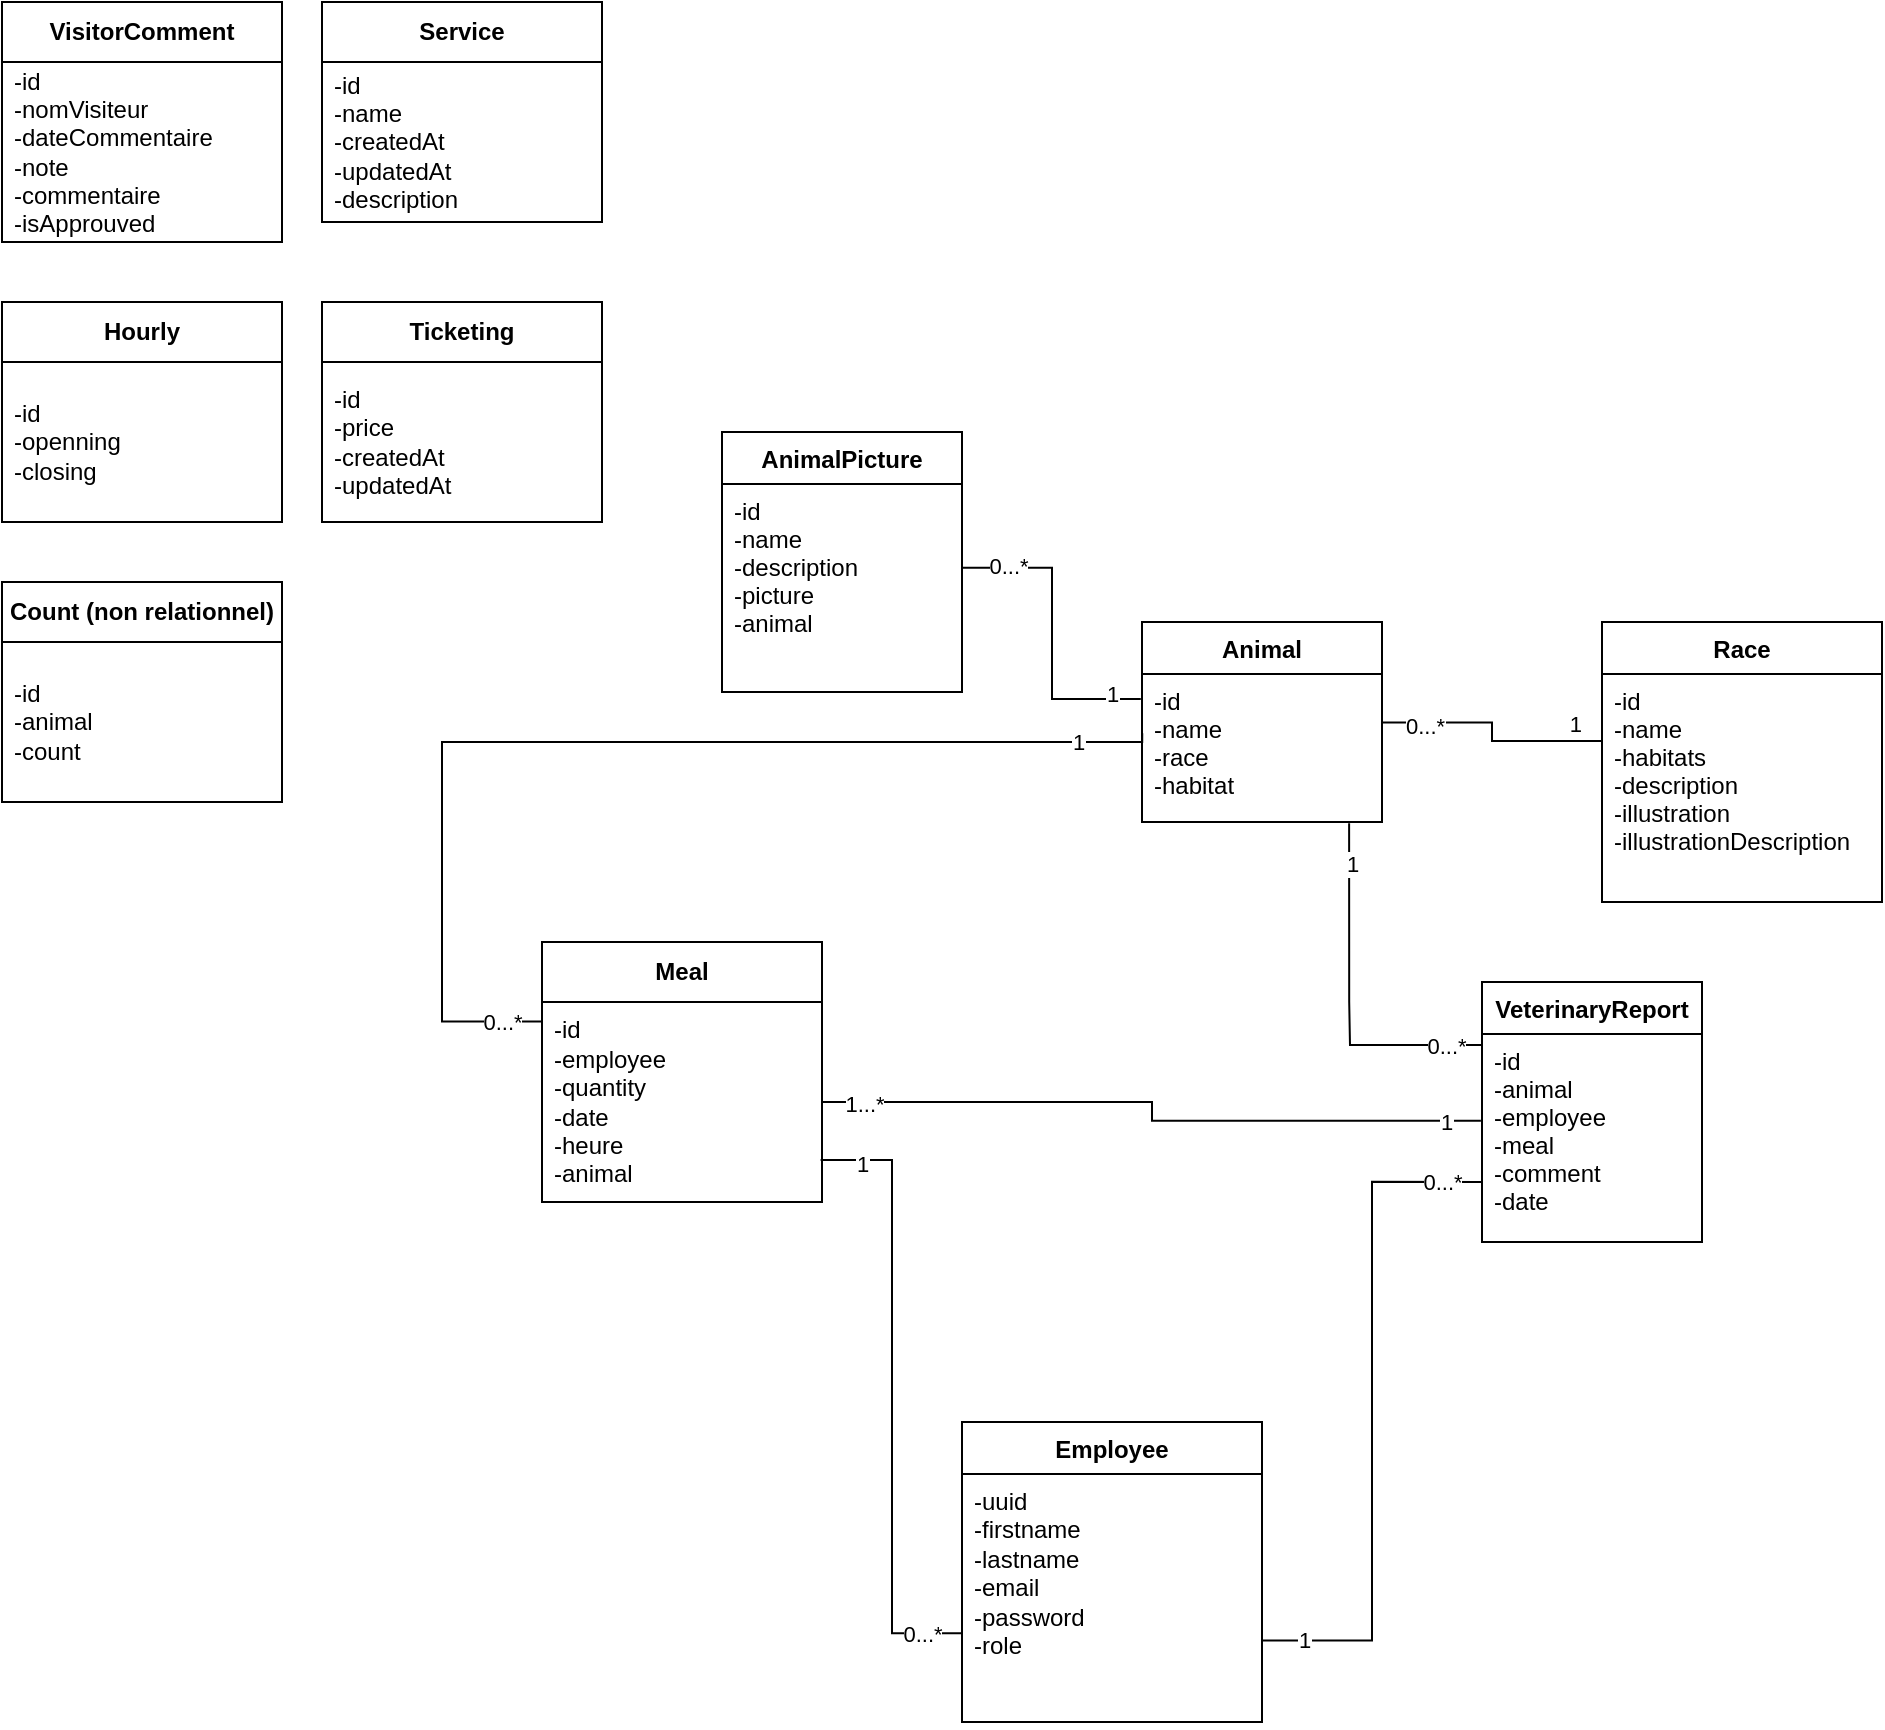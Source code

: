 <mxfile version="24.6.4" type="github">
  <diagram id="C5RBs43oDa-KdzZeNtuy" name="Page-1">
    <mxGraphModel dx="1993" dy="763" grid="1" gridSize="10" guides="1" tooltips="1" connect="1" arrows="1" fold="1" page="1" pageScale="1" pageWidth="827" pageHeight="1169" math="0" shadow="0">
      <root>
        <mxCell id="WIyWlLk6GJQsqaUBKTNV-0" />
        <mxCell id="WIyWlLk6GJQsqaUBKTNV-1" parent="WIyWlLk6GJQsqaUBKTNV-0" />
        <mxCell id="zkfFHV4jXpPFQw0GAbJ--0" value="Animal" style="swimlane;fontStyle=1;align=center;verticalAlign=top;childLayout=stackLayout;horizontal=1;startSize=26;horizontalStack=0;resizeParent=1;resizeLast=0;collapsible=1;marginBottom=0;rounded=0;shadow=0;strokeWidth=1;" parent="WIyWlLk6GJQsqaUBKTNV-1" vertex="1">
          <mxGeometry x="280" y="680" width="120" height="100" as="geometry">
            <mxRectangle x="230" y="140" width="160" height="26" as="alternateBounds" />
          </mxGeometry>
        </mxCell>
        <mxCell id="zkfFHV4jXpPFQw0GAbJ--1" value="-id&#xa;-name&#xa;-race&#xa;-habitat" style="text;align=left;verticalAlign=top;spacingLeft=4;spacingRight=4;overflow=hidden;rotatable=0;points=[[0,0.5],[1,0.5]];portConstraint=eastwest;" parent="zkfFHV4jXpPFQw0GAbJ--0" vertex="1">
          <mxGeometry y="26" width="120" height="74" as="geometry" />
        </mxCell>
        <mxCell id="1RMl9HKk7_kiOttYkBYu-0" value="Race" style="swimlane;fontStyle=1;align=center;verticalAlign=top;childLayout=stackLayout;horizontal=1;startSize=26;horizontalStack=0;resizeParent=1;resizeLast=0;collapsible=1;marginBottom=0;rounded=0;shadow=0;strokeWidth=1;" parent="WIyWlLk6GJQsqaUBKTNV-1" vertex="1">
          <mxGeometry x="510" y="680" width="140" height="140" as="geometry">
            <mxRectangle x="230" y="140" width="160" height="26" as="alternateBounds" />
          </mxGeometry>
        </mxCell>
        <mxCell id="1RMl9HKk7_kiOttYkBYu-1" value="-id&#xa;-name&#xa;-habitats&#xa;-description&#xa;-illustration&#xa;-illustrationDescription" style="text;align=left;verticalAlign=top;spacingLeft=4;spacingRight=4;overflow=hidden;rotatable=0;points=[[0,0.5],[1,0.5]];portConstraint=eastwest;" parent="1RMl9HKk7_kiOttYkBYu-0" vertex="1">
          <mxGeometry y="26" width="140" height="114" as="geometry" />
        </mxCell>
        <mxCell id="1RMl9HKk7_kiOttYkBYu-32" value="" style="endArrow=none;html=1;edgeStyle=orthogonalEdgeStyle;rounded=0;strokeColor=default;curved=0;exitX=0.997;exitY=0.328;exitDx=0;exitDy=0;exitPerimeter=0;entryX=0.002;entryY=0.294;entryDx=0;entryDy=0;entryPerimeter=0;" parent="WIyWlLk6GJQsqaUBKTNV-1" source="zkfFHV4jXpPFQw0GAbJ--1" target="1RMl9HKk7_kiOttYkBYu-1" edge="1">
          <mxGeometry relative="1" as="geometry">
            <mxPoint x="400" y="780" as="sourcePoint" />
            <mxPoint x="520" y="740" as="targetPoint" />
            <Array as="points" />
          </mxGeometry>
        </mxCell>
        <mxCell id="1RMl9HKk7_kiOttYkBYu-33" value="0...*" style="edgeLabel;resizable=0;html=1;align=left;verticalAlign=bottom;" parent="1RMl9HKk7_kiOttYkBYu-32" connectable="0" vertex="1">
          <mxGeometry x="-1" relative="1" as="geometry">
            <mxPoint x="10" y="10" as="offset" />
          </mxGeometry>
        </mxCell>
        <mxCell id="1RMl9HKk7_kiOttYkBYu-34" value="1" style="edgeLabel;resizable=0;html=1;align=right;verticalAlign=bottom;" parent="1RMl9HKk7_kiOttYkBYu-32" connectable="0" vertex="1">
          <mxGeometry x="1" relative="1" as="geometry">
            <mxPoint x="-10" as="offset" />
          </mxGeometry>
        </mxCell>
        <mxCell id="1RMl9HKk7_kiOttYkBYu-52" value="Employee" style="swimlane;fontStyle=1;align=center;verticalAlign=top;childLayout=stackLayout;horizontal=1;startSize=26;horizontalStack=0;resizeParent=1;resizeParentMax=0;resizeLast=0;collapsible=1;marginBottom=0;whiteSpace=wrap;html=1;" parent="WIyWlLk6GJQsqaUBKTNV-1" vertex="1">
          <mxGeometry x="190" y="1080" width="150" height="150" as="geometry" />
        </mxCell>
        <mxCell id="1RMl9HKk7_kiOttYkBYu-53" value="-uuid&lt;div&gt;-firstname&lt;/div&gt;&lt;div&gt;-lastname&lt;br&gt;&lt;div&gt;-email&lt;/div&gt;&lt;div&gt;-password&lt;/div&gt;&lt;div&gt;-role&lt;/div&gt;&lt;/div&gt;" style="text;strokeColor=none;fillColor=none;align=left;verticalAlign=top;spacingLeft=4;spacingRight=4;overflow=hidden;rotatable=0;points=[[0,0.5],[1,0.5]];portConstraint=eastwest;whiteSpace=wrap;html=1;" parent="1RMl9HKk7_kiOttYkBYu-52" vertex="1">
          <mxGeometry y="26" width="150" height="124" as="geometry" />
        </mxCell>
        <mxCell id="8nh0N_o-09KSPw2Pu6wE-0" value="&lt;b&gt;Service&lt;/b&gt;" style="swimlane;fontStyle=0;childLayout=stackLayout;horizontal=1;startSize=30;horizontalStack=0;resizeParent=1;resizeParentMax=0;resizeLast=0;collapsible=1;marginBottom=0;whiteSpace=wrap;html=1;" parent="WIyWlLk6GJQsqaUBKTNV-1" vertex="1">
          <mxGeometry x="-130" y="370" width="140" height="110" as="geometry">
            <mxRectangle x="-280" y="20" width="120" height="30" as="alternateBounds" />
          </mxGeometry>
        </mxCell>
        <mxCell id="8nh0N_o-09KSPw2Pu6wE-1" value="-id&lt;div&gt;-name&lt;/div&gt;&lt;div&gt;-createdAt&lt;/div&gt;&lt;div&gt;-updatedAt&lt;/div&gt;&lt;div&gt;-description&lt;/div&gt;" style="text;strokeColor=none;fillColor=none;align=left;verticalAlign=middle;spacingLeft=4;spacingRight=4;overflow=hidden;points=[[0,0.5],[1,0.5]];portConstraint=eastwest;rotatable=0;whiteSpace=wrap;html=1;" parent="8nh0N_o-09KSPw2Pu6wE-0" vertex="1">
          <mxGeometry y="30" width="140" height="80" as="geometry" />
        </mxCell>
        <mxCell id="8nh0N_o-09KSPw2Pu6wE-5" value="AnimalPicture" style="swimlane;fontStyle=1;align=center;verticalAlign=top;childLayout=stackLayout;horizontal=1;startSize=26;horizontalStack=0;resizeParent=1;resizeLast=0;collapsible=1;marginBottom=0;rounded=0;shadow=0;strokeWidth=1;" parent="WIyWlLk6GJQsqaUBKTNV-1" vertex="1">
          <mxGeometry x="70" y="585" width="120" height="130" as="geometry">
            <mxRectangle x="230" y="140" width="160" height="26" as="alternateBounds" />
          </mxGeometry>
        </mxCell>
        <mxCell id="8nh0N_o-09KSPw2Pu6wE-6" value="-id&#xa;-name&#xa;-description&#xa;-picture&#xa;-animal" style="text;align=left;verticalAlign=top;spacingLeft=4;spacingRight=4;overflow=hidden;rotatable=0;points=[[0,0.5],[1,0.5]];portConstraint=eastwest;" parent="8nh0N_o-09KSPw2Pu6wE-5" vertex="1">
          <mxGeometry y="26" width="120" height="104" as="geometry" />
        </mxCell>
        <mxCell id="8nh0N_o-09KSPw2Pu6wE-14" value="&lt;b&gt;Count (non relationnel)&lt;/b&gt;" style="swimlane;fontStyle=0;childLayout=stackLayout;horizontal=1;startSize=30;horizontalStack=0;resizeParent=1;resizeParentMax=0;resizeLast=0;collapsible=1;marginBottom=0;whiteSpace=wrap;html=1;" parent="WIyWlLk6GJQsqaUBKTNV-1" vertex="1">
          <mxGeometry x="-290" y="660" width="140" height="110" as="geometry">
            <mxRectangle x="-280" y="20" width="120" height="30" as="alternateBounds" />
          </mxGeometry>
        </mxCell>
        <mxCell id="8nh0N_o-09KSPw2Pu6wE-15" value="-id&lt;div&gt;-animal&lt;/div&gt;&lt;div&gt;-count&lt;/div&gt;" style="text;strokeColor=none;fillColor=none;align=left;verticalAlign=middle;spacingLeft=4;spacingRight=4;overflow=hidden;points=[[0,0.5],[1,0.5]];portConstraint=eastwest;rotatable=0;whiteSpace=wrap;html=1;" parent="8nh0N_o-09KSPw2Pu6wE-14" vertex="1">
          <mxGeometry y="30" width="140" height="80" as="geometry" />
        </mxCell>
        <mxCell id="8nh0N_o-09KSPw2Pu6wE-16" value="&lt;b&gt;Ticketing&lt;/b&gt;" style="swimlane;fontStyle=0;childLayout=stackLayout;horizontal=1;startSize=30;horizontalStack=0;resizeParent=1;resizeParentMax=0;resizeLast=0;collapsible=1;marginBottom=0;whiteSpace=wrap;html=1;" parent="WIyWlLk6GJQsqaUBKTNV-1" vertex="1">
          <mxGeometry x="-130" y="520" width="140" height="110" as="geometry">
            <mxRectangle x="-280" y="20" width="120" height="30" as="alternateBounds" />
          </mxGeometry>
        </mxCell>
        <mxCell id="8nh0N_o-09KSPw2Pu6wE-17" value="-id&lt;div&gt;-price&lt;/div&gt;&lt;div&gt;-createdAt&lt;/div&gt;&lt;div&gt;-updatedAt&lt;/div&gt;" style="text;strokeColor=none;fillColor=none;align=left;verticalAlign=middle;spacingLeft=4;spacingRight=4;overflow=hidden;points=[[0,0.5],[1,0.5]];portConstraint=eastwest;rotatable=0;whiteSpace=wrap;html=1;" parent="8nh0N_o-09KSPw2Pu6wE-16" vertex="1">
          <mxGeometry y="30" width="140" height="80" as="geometry" />
        </mxCell>
        <mxCell id="8nh0N_o-09KSPw2Pu6wE-18" value="&lt;b&gt;Hourly&lt;/b&gt;" style="swimlane;fontStyle=0;childLayout=stackLayout;horizontal=1;startSize=30;horizontalStack=0;resizeParent=1;resizeParentMax=0;resizeLast=0;collapsible=1;marginBottom=0;whiteSpace=wrap;html=1;" parent="WIyWlLk6GJQsqaUBKTNV-1" vertex="1">
          <mxGeometry x="-290" y="520" width="140" height="110" as="geometry">
            <mxRectangle x="-280" y="20" width="120" height="30" as="alternateBounds" />
          </mxGeometry>
        </mxCell>
        <mxCell id="8nh0N_o-09KSPw2Pu6wE-19" value="-id&lt;div&gt;-openning&lt;/div&gt;&lt;div&gt;-closing&lt;/div&gt;" style="text;strokeColor=none;fillColor=none;align=left;verticalAlign=middle;spacingLeft=4;spacingRight=4;overflow=hidden;points=[[0,0.5],[1,0.5]];portConstraint=eastwest;rotatable=0;whiteSpace=wrap;html=1;" parent="8nh0N_o-09KSPw2Pu6wE-18" vertex="1">
          <mxGeometry y="30" width="140" height="80" as="geometry" />
        </mxCell>
        <mxCell id="8nh0N_o-09KSPw2Pu6wE-20" value="&lt;b&gt;VisitorComment&lt;/b&gt;" style="swimlane;fontStyle=0;childLayout=stackLayout;horizontal=1;startSize=30;horizontalStack=0;resizeParent=1;resizeParentMax=0;resizeLast=0;collapsible=1;marginBottom=0;whiteSpace=wrap;html=1;" parent="WIyWlLk6GJQsqaUBKTNV-1" vertex="1">
          <mxGeometry x="-290" y="370" width="140" height="120" as="geometry">
            <mxRectangle x="-280" y="20" width="120" height="30" as="alternateBounds" />
          </mxGeometry>
        </mxCell>
        <mxCell id="8nh0N_o-09KSPw2Pu6wE-21" value="-id&lt;div&gt;-nomVisiteur&lt;/div&gt;&lt;div&gt;-dateCommentaire&lt;/div&gt;&lt;div&gt;-note&lt;/div&gt;&lt;div&gt;-commentaire&lt;/div&gt;&lt;div&gt;-isApprouved&lt;/div&gt;" style="text;strokeColor=none;fillColor=none;align=left;verticalAlign=middle;spacingLeft=4;spacingRight=4;overflow=hidden;points=[[0,0.5],[1,0.5]];portConstraint=eastwest;rotatable=0;whiteSpace=wrap;html=1;" parent="8nh0N_o-09KSPw2Pu6wE-20" vertex="1">
          <mxGeometry y="30" width="140" height="90" as="geometry" />
        </mxCell>
        <mxCell id="57ifcudxurt9lMdkbxTo-0" value="VeterinaryReport" style="swimlane;fontStyle=1;align=center;verticalAlign=top;childLayout=stackLayout;horizontal=1;startSize=26;horizontalStack=0;resizeParent=1;resizeLast=0;collapsible=1;marginBottom=0;rounded=0;shadow=0;strokeWidth=1;" parent="WIyWlLk6GJQsqaUBKTNV-1" vertex="1">
          <mxGeometry x="450" y="860" width="110" height="130" as="geometry">
            <mxRectangle x="230" y="140" width="160" height="26" as="alternateBounds" />
          </mxGeometry>
        </mxCell>
        <mxCell id="57ifcudxurt9lMdkbxTo-1" value="-id&#xa;-animal&#xa;-employee&#xa;-meal&#xa;-comment&#xa;-date" style="text;align=left;verticalAlign=top;spacingLeft=4;spacingRight=4;overflow=hidden;rotatable=0;points=[[0,0.5],[1,0.5]];portConstraint=eastwest;" parent="57ifcudxurt9lMdkbxTo-0" vertex="1">
          <mxGeometry y="26" width="110" height="104" as="geometry" />
        </mxCell>
        <mxCell id="57ifcudxurt9lMdkbxTo-2" value="" style="endArrow=none;html=1;rounded=0;exitX=0.863;exitY=1.009;exitDx=0;exitDy=0;exitPerimeter=0;edgeStyle=orthogonalEdgeStyle;entryX=-0.001;entryY=0.053;entryDx=0;entryDy=0;entryPerimeter=0;" parent="WIyWlLk6GJQsqaUBKTNV-1" source="zkfFHV4jXpPFQw0GAbJ--1" target="57ifcudxurt9lMdkbxTo-1" edge="1">
          <mxGeometry width="50" height="50" relative="1" as="geometry">
            <mxPoint x="540" y="830" as="sourcePoint" />
            <mxPoint x="500" y="880" as="targetPoint" />
            <Array as="points">
              <mxPoint x="384" y="870" />
              <mxPoint x="384" y="870" />
            </Array>
          </mxGeometry>
        </mxCell>
        <mxCell id="HcMBlUanDdSGPhna4XNn-16" value="0...*" style="edgeLabel;html=1;align=center;verticalAlign=middle;resizable=0;points=[];" parent="57ifcudxurt9lMdkbxTo-2" vertex="1" connectable="0">
          <mxGeometry x="0.86" relative="1" as="geometry">
            <mxPoint x="-6" as="offset" />
          </mxGeometry>
        </mxCell>
        <mxCell id="HcMBlUanDdSGPhna4XNn-34" value="1" style="edgeLabel;html=1;align=center;verticalAlign=middle;resizable=0;points=[];" parent="57ifcudxurt9lMdkbxTo-2" vertex="1" connectable="0">
          <mxGeometry x="-0.773" y="1" relative="1" as="geometry">
            <mxPoint as="offset" />
          </mxGeometry>
        </mxCell>
        <mxCell id="57ifcudxurt9lMdkbxTo-9" value="" style="endArrow=none;html=1;rounded=0;exitX=1.003;exitY=0.671;exitDx=0;exitDy=0;exitPerimeter=0;edgeStyle=orthogonalEdgeStyle;entryX=-0.001;entryY=0.711;entryDx=0;entryDy=0;entryPerimeter=0;" parent="WIyWlLk6GJQsqaUBKTNV-1" source="1RMl9HKk7_kiOttYkBYu-53" target="57ifcudxurt9lMdkbxTo-1" edge="1">
          <mxGeometry width="50" height="50" relative="1" as="geometry">
            <mxPoint x="330" y="1190" as="sourcePoint" />
            <mxPoint x="450" y="960" as="targetPoint" />
            <Array as="points">
              <mxPoint x="395" y="1189" />
              <mxPoint x="395" y="960" />
            </Array>
          </mxGeometry>
        </mxCell>
        <mxCell id="HcMBlUanDdSGPhna4XNn-17" value="0...*" style="edgeLabel;html=1;align=center;verticalAlign=middle;resizable=0;points=[];" parent="57ifcudxurt9lMdkbxTo-9" vertex="1" connectable="0">
          <mxGeometry x="0.94" relative="1" as="geometry">
            <mxPoint x="-10" as="offset" />
          </mxGeometry>
        </mxCell>
        <mxCell id="HcMBlUanDdSGPhna4XNn-25" value="1" style="edgeLabel;html=1;align=center;verticalAlign=middle;resizable=0;points=[];" parent="57ifcudxurt9lMdkbxTo-9" vertex="1" connectable="0">
          <mxGeometry x="-0.942" relative="1" as="geometry">
            <mxPoint x="10" as="offset" />
          </mxGeometry>
        </mxCell>
        <mxCell id="57ifcudxurt9lMdkbxTo-20" value="" style="endArrow=none;html=1;rounded=0;exitX=1.004;exitY=0.403;exitDx=0;exitDy=0;exitPerimeter=0;entryX=-0.005;entryY=0.169;entryDx=0;entryDy=0;entryPerimeter=0;edgeStyle=orthogonalEdgeStyle;" parent="WIyWlLk6GJQsqaUBKTNV-1" source="8nh0N_o-09KSPw2Pu6wE-6" target="zkfFHV4jXpPFQw0GAbJ--1" edge="1">
          <mxGeometry width="50" height="50" relative="1" as="geometry">
            <mxPoint x="230" y="860" as="sourcePoint" />
            <mxPoint x="280" y="810" as="targetPoint" />
          </mxGeometry>
        </mxCell>
        <mxCell id="HcMBlUanDdSGPhna4XNn-7" value="0...*" style="edgeLabel;html=1;align=center;verticalAlign=middle;resizable=0;points=[];" parent="57ifcudxurt9lMdkbxTo-20" vertex="1" connectable="0">
          <mxGeometry x="-0.714" y="1" relative="1" as="geometry">
            <mxPoint as="offset" />
          </mxGeometry>
        </mxCell>
        <mxCell id="HcMBlUanDdSGPhna4XNn-8" value="1" style="edgeLabel;html=1;align=center;verticalAlign=middle;resizable=0;points=[];" parent="57ifcudxurt9lMdkbxTo-20" vertex="1" connectable="0">
          <mxGeometry x="0.811" y="3" relative="1" as="geometry">
            <mxPoint as="offset" />
          </mxGeometry>
        </mxCell>
        <mxCell id="HcMBlUanDdSGPhna4XNn-0" value="&lt;b&gt;Meal&lt;/b&gt;" style="swimlane;fontStyle=0;childLayout=stackLayout;horizontal=1;startSize=30;horizontalStack=0;resizeParent=1;resizeParentMax=0;resizeLast=0;collapsible=1;marginBottom=0;whiteSpace=wrap;html=1;" parent="WIyWlLk6GJQsqaUBKTNV-1" vertex="1">
          <mxGeometry x="-20" y="840" width="140" height="130" as="geometry">
            <mxRectangle x="-280" y="20" width="120" height="30" as="alternateBounds" />
          </mxGeometry>
        </mxCell>
        <mxCell id="HcMBlUanDdSGPhna4XNn-1" value="-id&lt;div&gt;-employee&lt;br&gt;&lt;div&gt;-quantity&lt;/div&gt;&lt;div&gt;-date&lt;/div&gt;&lt;/div&gt;&lt;div&gt;-heure&lt;/div&gt;&lt;div&gt;-animal&lt;/div&gt;" style="text;strokeColor=none;fillColor=none;align=left;verticalAlign=middle;spacingLeft=4;spacingRight=4;overflow=hidden;points=[[0,0.5],[1,0.5]];portConstraint=eastwest;rotatable=0;whiteSpace=wrap;html=1;" parent="HcMBlUanDdSGPhna4XNn-0" vertex="1">
          <mxGeometry y="30" width="140" height="100" as="geometry" />
        </mxCell>
        <mxCell id="HcMBlUanDdSGPhna4XNn-2" value="" style="endArrow=none;html=1;rounded=0;entryX=0.995;entryY=0.79;entryDx=0;entryDy=0;entryPerimeter=0;exitX=0.001;exitY=0.642;exitDx=0;exitDy=0;exitPerimeter=0;edgeStyle=orthogonalEdgeStyle;" parent="WIyWlLk6GJQsqaUBKTNV-1" source="1RMl9HKk7_kiOttYkBYu-53" target="HcMBlUanDdSGPhna4XNn-1" edge="1">
          <mxGeometry width="50" height="50" relative="1" as="geometry">
            <mxPoint x="90" y="920" as="sourcePoint" />
            <mxPoint x="140" y="870" as="targetPoint" />
          </mxGeometry>
        </mxCell>
        <mxCell id="HcMBlUanDdSGPhna4XNn-27" value="0...*" style="edgeLabel;html=1;align=center;verticalAlign=middle;resizable=0;points=[];" parent="HcMBlUanDdSGPhna4XNn-2" vertex="1" connectable="0">
          <mxGeometry x="-0.799" relative="1" as="geometry">
            <mxPoint x="11" as="offset" />
          </mxGeometry>
        </mxCell>
        <mxCell id="HcMBlUanDdSGPhna4XNn-29" value="1" style="edgeLabel;html=1;align=center;verticalAlign=middle;resizable=0;points=[];" parent="HcMBlUanDdSGPhna4XNn-2" vertex="1" connectable="0">
          <mxGeometry x="0.727" y="-1" relative="1" as="geometry">
            <mxPoint x="-16" y="-5" as="offset" />
          </mxGeometry>
        </mxCell>
        <mxCell id="HcMBlUanDdSGPhna4XNn-3" value="" style="endArrow=none;html=1;rounded=0;entryX=0.001;entryY=0.401;entryDx=0;entryDy=0;entryPerimeter=0;edgeStyle=orthogonalEdgeStyle;exitX=0.002;exitY=0.097;exitDx=0;exitDy=0;exitPerimeter=0;" parent="WIyWlLk6GJQsqaUBKTNV-1" source="HcMBlUanDdSGPhna4XNn-1" target="zkfFHV4jXpPFQw0GAbJ--1" edge="1">
          <mxGeometry width="50" height="50" relative="1" as="geometry">
            <mxPoint x="20" y="910" as="sourcePoint" />
            <mxPoint x="140" y="970" as="targetPoint" />
            <Array as="points">
              <mxPoint x="-20" y="880" />
              <mxPoint x="-70" y="880" />
              <mxPoint x="-70" y="740" />
              <mxPoint x="280" y="740" />
            </Array>
          </mxGeometry>
        </mxCell>
        <mxCell id="HcMBlUanDdSGPhna4XNn-6" value="1" style="edgeLabel;html=1;align=center;verticalAlign=middle;resizable=0;points=[];" parent="HcMBlUanDdSGPhna4XNn-3" vertex="1" connectable="0">
          <mxGeometry x="0.866" relative="1" as="geometry">
            <mxPoint as="offset" />
          </mxGeometry>
        </mxCell>
        <mxCell id="HcMBlUanDdSGPhna4XNn-30" value="0...*" style="edgeLabel;html=1;align=center;verticalAlign=middle;resizable=0;points=[];" parent="HcMBlUanDdSGPhna4XNn-3" vertex="1" connectable="0">
          <mxGeometry x="-0.962" relative="1" as="geometry">
            <mxPoint x="-10" as="offset" />
          </mxGeometry>
        </mxCell>
        <mxCell id="HcMBlUanDdSGPhna4XNn-31" value="" style="endArrow=none;html=1;rounded=0;exitX=1;exitY=0.5;exitDx=0;exitDy=0;entryX=-0.005;entryY=0.417;entryDx=0;entryDy=0;entryPerimeter=0;edgeStyle=orthogonalEdgeStyle;" parent="WIyWlLk6GJQsqaUBKTNV-1" source="HcMBlUanDdSGPhna4XNn-1" target="57ifcudxurt9lMdkbxTo-1" edge="1">
          <mxGeometry width="50" height="50" relative="1" as="geometry">
            <mxPoint x="110" y="960" as="sourcePoint" />
            <mxPoint x="160" y="910" as="targetPoint" />
          </mxGeometry>
        </mxCell>
        <mxCell id="HcMBlUanDdSGPhna4XNn-32" value="1...*" style="edgeLabel;html=1;align=center;verticalAlign=middle;resizable=0;points=[];" parent="HcMBlUanDdSGPhna4XNn-31" vertex="1" connectable="0">
          <mxGeometry x="-0.879" y="-1" relative="1" as="geometry">
            <mxPoint as="offset" />
          </mxGeometry>
        </mxCell>
        <mxCell id="HcMBlUanDdSGPhna4XNn-33" value="1" style="edgeLabel;html=1;align=center;verticalAlign=middle;resizable=0;points=[];" parent="HcMBlUanDdSGPhna4XNn-31" vertex="1" connectable="0">
          <mxGeometry x="0.896" relative="1" as="geometry">
            <mxPoint as="offset" />
          </mxGeometry>
        </mxCell>
      </root>
    </mxGraphModel>
  </diagram>
</mxfile>
